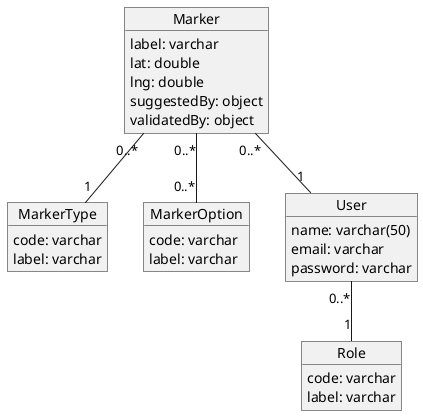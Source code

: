 @startuml class

object Marker {
  label: varchar
  lat: double
  lng: double
  suggestedBy: object
  validatedBy: object
}

object MarkerType {
  code: varchar
  label: varchar
}

object MarkerOption {
  code: varchar
  label: varchar
}

object User {
  ' id: integer PK
  name: varchar(50)
  email: varchar
  password: varchar
}

object Role {
  ' id: integer PK
  code: varchar
  label: varchar
}

User "0..*" -- "1" Role
Marker "0..*" -- "1" MarkerType
Marker "0..*" -- "0..*" MarkerOption
Marker "0..*" -- "1" User

@enduml